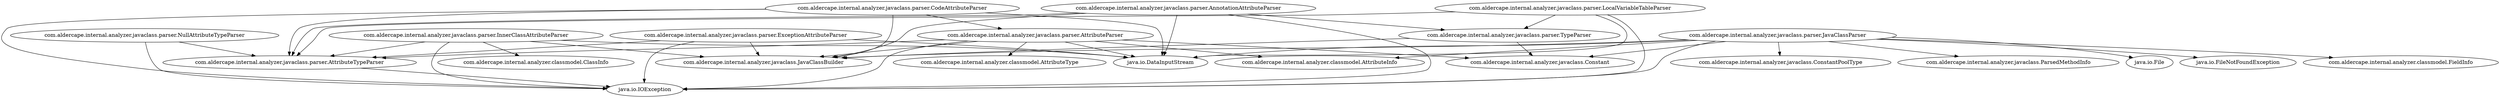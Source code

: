 digraph G {
"com.aldercape.internal.analyzer.javaclass.parser.AnnotationAttributeParser" [label="com.aldercape.internal.analyzer.javaclass.parser.AnnotationAttributeParser"];
"com.aldercape.internal.analyzer.javaclass.parser.AttributeParser" [label="com.aldercape.internal.analyzer.javaclass.parser.AttributeParser"];
"com.aldercape.internal.analyzer.javaclass.parser.AttributeTypeParser" [label="com.aldercape.internal.analyzer.javaclass.parser.AttributeTypeParser"];
"com.aldercape.internal.analyzer.javaclass.parser.CodeAttributeParser" [label="com.aldercape.internal.analyzer.javaclass.parser.CodeAttributeParser"];
"com.aldercape.internal.analyzer.javaclass.parser.ExceptionAttributeParser" [label="com.aldercape.internal.analyzer.javaclass.parser.ExceptionAttributeParser"];
"com.aldercape.internal.analyzer.javaclass.parser.InnerClassAttributeParser" [label="com.aldercape.internal.analyzer.javaclass.parser.InnerClassAttributeParser"];
"com.aldercape.internal.analyzer.javaclass.parser.JavaClassParser" [label="com.aldercape.internal.analyzer.javaclass.parser.JavaClassParser"];
"com.aldercape.internal.analyzer.javaclass.parser.LocalVariableTableParser" [label="com.aldercape.internal.analyzer.javaclass.parser.LocalVariableTableParser"];
"com.aldercape.internal.analyzer.javaclass.parser.NullAttributeTypeParser" [label="com.aldercape.internal.analyzer.javaclass.parser.NullAttributeTypeParser"];
"com.aldercape.internal.analyzer.javaclass.parser.TypeParser" [label="com.aldercape.internal.analyzer.javaclass.parser.TypeParser"];
"com.aldercape.internal.analyzer.javaclass.parser.AnnotationAttributeParser" -> "com.aldercape.internal.analyzer.javaclass.JavaClassBuilder";
"com.aldercape.internal.analyzer.javaclass.parser.AnnotationAttributeParser" -> "com.aldercape.internal.analyzer.javaclass.parser.AttributeTypeParser";
"com.aldercape.internal.analyzer.javaclass.parser.AnnotationAttributeParser" -> "com.aldercape.internal.analyzer.javaclass.parser.TypeParser";
"com.aldercape.internal.analyzer.javaclass.parser.AnnotationAttributeParser" -> "java.io.DataInputStream";
"com.aldercape.internal.analyzer.javaclass.parser.AnnotationAttributeParser" -> "java.io.IOException";
"com.aldercape.internal.analyzer.javaclass.parser.AttributeParser" -> "com.aldercape.internal.analyzer.classmodel.AttributeInfo";
"com.aldercape.internal.analyzer.javaclass.parser.AttributeParser" -> "com.aldercape.internal.analyzer.classmodel.AttributeType";
"com.aldercape.internal.analyzer.javaclass.parser.AttributeParser" -> "com.aldercape.internal.analyzer.javaclass.Constant";
"com.aldercape.internal.analyzer.javaclass.parser.AttributeParser" -> "com.aldercape.internal.analyzer.javaclass.JavaClassBuilder";
"com.aldercape.internal.analyzer.javaclass.parser.AttributeParser" -> "com.aldercape.internal.analyzer.javaclass.parser.AttributeTypeParser";
"com.aldercape.internal.analyzer.javaclass.parser.AttributeParser" -> "java.io.DataInputStream";
"com.aldercape.internal.analyzer.javaclass.parser.AttributeParser" -> "java.io.IOException";
"com.aldercape.internal.analyzer.javaclass.parser.AttributeTypeParser" -> "java.io.IOException";
"com.aldercape.internal.analyzer.javaclass.parser.CodeAttributeParser" -> "com.aldercape.internal.analyzer.javaclass.JavaClassBuilder";
"com.aldercape.internal.analyzer.javaclass.parser.CodeAttributeParser" -> "com.aldercape.internal.analyzer.javaclass.parser.AttributeParser";
"com.aldercape.internal.analyzer.javaclass.parser.CodeAttributeParser" -> "com.aldercape.internal.analyzer.javaclass.parser.AttributeTypeParser";
"com.aldercape.internal.analyzer.javaclass.parser.CodeAttributeParser" -> "java.io.DataInputStream";
"com.aldercape.internal.analyzer.javaclass.parser.CodeAttributeParser" -> "java.io.IOException";
"com.aldercape.internal.analyzer.javaclass.parser.ExceptionAttributeParser" -> "com.aldercape.internal.analyzer.javaclass.JavaClassBuilder";
"com.aldercape.internal.analyzer.javaclass.parser.ExceptionAttributeParser" -> "com.aldercape.internal.analyzer.javaclass.parser.AttributeTypeParser";
"com.aldercape.internal.analyzer.javaclass.parser.ExceptionAttributeParser" -> "java.io.DataInputStream";
"com.aldercape.internal.analyzer.javaclass.parser.ExceptionAttributeParser" -> "java.io.IOException";
"com.aldercape.internal.analyzer.javaclass.parser.InnerClassAttributeParser" -> "com.aldercape.internal.analyzer.classmodel.ClassInfo";
"com.aldercape.internal.analyzer.javaclass.parser.InnerClassAttributeParser" -> "com.aldercape.internal.analyzer.javaclass.JavaClassBuilder";
"com.aldercape.internal.analyzer.javaclass.parser.InnerClassAttributeParser" -> "com.aldercape.internal.analyzer.javaclass.parser.AttributeTypeParser";
"com.aldercape.internal.analyzer.javaclass.parser.InnerClassAttributeParser" -> "java.io.DataInputStream";
"com.aldercape.internal.analyzer.javaclass.parser.InnerClassAttributeParser" -> "java.io.IOException";
"com.aldercape.internal.analyzer.javaclass.parser.JavaClassParser" -> "com.aldercape.internal.analyzer.classmodel.AttributeInfo";
"com.aldercape.internal.analyzer.javaclass.parser.JavaClassParser" -> "com.aldercape.internal.analyzer.classmodel.FieldInfo";
"com.aldercape.internal.analyzer.javaclass.parser.JavaClassParser" -> "com.aldercape.internal.analyzer.javaclass.Constant";
"com.aldercape.internal.analyzer.javaclass.parser.JavaClassParser" -> "com.aldercape.internal.analyzer.javaclass.ConstantPoolType";
"com.aldercape.internal.analyzer.javaclass.parser.JavaClassParser" -> "com.aldercape.internal.analyzer.javaclass.JavaClassBuilder";
"com.aldercape.internal.analyzer.javaclass.parser.JavaClassParser" -> "com.aldercape.internal.analyzer.javaclass.ParsedMethodInfo";
"com.aldercape.internal.analyzer.javaclass.parser.JavaClassParser" -> "java.io.DataInputStream";
"com.aldercape.internal.analyzer.javaclass.parser.JavaClassParser" -> "java.io.File";
"com.aldercape.internal.analyzer.javaclass.parser.JavaClassParser" -> "java.io.FileNotFoundException";
"com.aldercape.internal.analyzer.javaclass.parser.JavaClassParser" -> "java.io.IOException";
"com.aldercape.internal.analyzer.javaclass.parser.LocalVariableTableParser" -> "com.aldercape.internal.analyzer.javaclass.parser.AttributeTypeParser";
"com.aldercape.internal.analyzer.javaclass.parser.LocalVariableTableParser" -> "com.aldercape.internal.analyzer.javaclass.parser.TypeParser";
"com.aldercape.internal.analyzer.javaclass.parser.LocalVariableTableParser" -> "java.io.DataInputStream";
"com.aldercape.internal.analyzer.javaclass.parser.LocalVariableTableParser" -> "java.io.IOException";
"com.aldercape.internal.analyzer.javaclass.parser.NullAttributeTypeParser" -> "com.aldercape.internal.analyzer.javaclass.parser.AttributeTypeParser";
"com.aldercape.internal.analyzer.javaclass.parser.NullAttributeTypeParser" -> "java.io.IOException";
"com.aldercape.internal.analyzer.javaclass.parser.TypeParser" -> "com.aldercape.internal.analyzer.javaclass.Constant";
"com.aldercape.internal.analyzer.javaclass.parser.TypeParser" -> "com.aldercape.internal.analyzer.javaclass.JavaClassBuilder";
}

